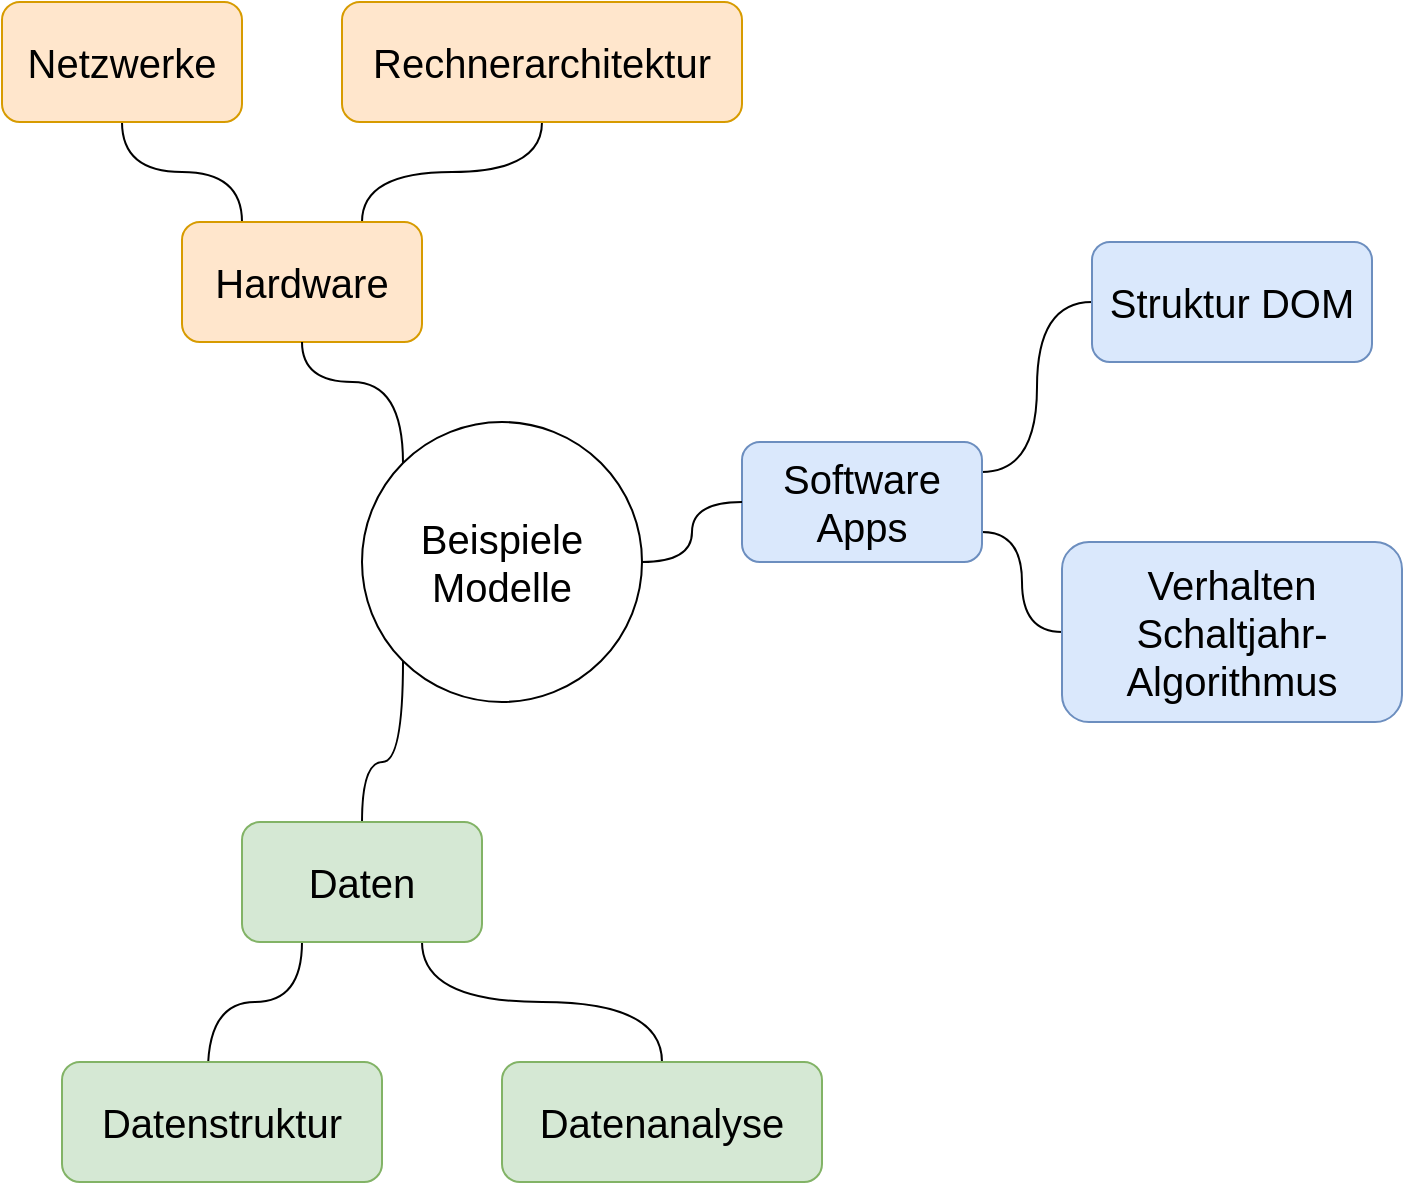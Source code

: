 <mxfile version="12.9.10" type="device"><diagram id="tKBGFOfkfeniDI-yPkvg" name="Seite-1"><mxGraphModel dx="990" dy="865" grid="1" gridSize="10" guides="1" tooltips="1" connect="1" arrows="1" fold="1" page="1" pageScale="1" pageWidth="827" pageHeight="1169" math="0" shadow="0"><root><mxCell id="0"/><mxCell id="1" parent="0"/><mxCell id="b85QADvgmqgcMNIuRukt-23" style="edgeStyle=orthogonalEdgeStyle;curved=1;orthogonalLoop=1;jettySize=auto;html=1;exitX=0.25;exitY=0;exitDx=0;exitDy=0;entryX=0.5;entryY=1;entryDx=0;entryDy=0;endArrow=none;endFill=0;fontSize=20;" edge="1" parent="1" source="b85QADvgmqgcMNIuRukt-6" target="b85QADvgmqgcMNIuRukt-22"><mxGeometry relative="1" as="geometry"/></mxCell><mxCell id="b85QADvgmqgcMNIuRukt-24" style="edgeStyle=orthogonalEdgeStyle;curved=1;orthogonalLoop=1;jettySize=auto;html=1;exitX=0.75;exitY=0;exitDx=0;exitDy=0;entryX=0.5;entryY=1;entryDx=0;entryDy=0;endArrow=none;endFill=0;fontSize=20;" edge="1" parent="1" source="b85QADvgmqgcMNIuRukt-6" target="b85QADvgmqgcMNIuRukt-21"><mxGeometry relative="1" as="geometry"/></mxCell><mxCell id="b85QADvgmqgcMNIuRukt-6" value="Hardware" style="rounded=1;whiteSpace=wrap;html=1;fontSize=20;fillColor=#ffe6cc;strokeColor=#d79b00;" vertex="1" parent="1"><mxGeometry x="230" y="260" width="120" height="60" as="geometry"/></mxCell><mxCell id="b85QADvgmqgcMNIuRukt-25" style="edgeStyle=orthogonalEdgeStyle;curved=1;orthogonalLoop=1;jettySize=auto;html=1;exitX=1;exitY=0.25;exitDx=0;exitDy=0;entryX=0;entryY=0.5;entryDx=0;entryDy=0;endArrow=none;endFill=0;fontSize=20;" edge="1" parent="1" source="b85QADvgmqgcMNIuRukt-7" target="b85QADvgmqgcMNIuRukt-19"><mxGeometry relative="1" as="geometry"/></mxCell><mxCell id="b85QADvgmqgcMNIuRukt-26" style="edgeStyle=orthogonalEdgeStyle;curved=1;orthogonalLoop=1;jettySize=auto;html=1;exitX=1;exitY=0.75;exitDx=0;exitDy=0;endArrow=none;endFill=0;fontSize=20;" edge="1" parent="1" source="b85QADvgmqgcMNIuRukt-7" target="b85QADvgmqgcMNIuRukt-20"><mxGeometry relative="1" as="geometry"/></mxCell><mxCell id="b85QADvgmqgcMNIuRukt-7" value="Software Apps" style="rounded=1;whiteSpace=wrap;html=1;fontSize=20;fillColor=#dae8fc;strokeColor=#6c8ebf;" vertex="1" parent="1"><mxGeometry x="510" y="370" width="120" height="60" as="geometry"/></mxCell><mxCell id="b85QADvgmqgcMNIuRukt-12" style="edgeStyle=orthogonalEdgeStyle;orthogonalLoop=1;jettySize=auto;html=1;exitX=0.5;exitY=0;exitDx=0;exitDy=0;entryX=0;entryY=1;entryDx=0;entryDy=0;fontSize=20;curved=1;endArrow=none;endFill=0;" edge="1" parent="1" source="b85QADvgmqgcMNIuRukt-9" target="b85QADvgmqgcMNIuRukt-11"><mxGeometry relative="1" as="geometry"/></mxCell><mxCell id="b85QADvgmqgcMNIuRukt-17" style="edgeStyle=orthogonalEdgeStyle;curved=1;orthogonalLoop=1;jettySize=auto;html=1;exitX=0.25;exitY=1;exitDx=0;exitDy=0;entryX=0.456;entryY=0.083;entryDx=0;entryDy=0;entryPerimeter=0;endArrow=none;endFill=0;fontSize=20;" edge="1" parent="1" source="b85QADvgmqgcMNIuRukt-9" target="b85QADvgmqgcMNIuRukt-15"><mxGeometry relative="1" as="geometry"/></mxCell><mxCell id="b85QADvgmqgcMNIuRukt-18" style="edgeStyle=orthogonalEdgeStyle;curved=1;orthogonalLoop=1;jettySize=auto;html=1;exitX=0.75;exitY=1;exitDx=0;exitDy=0;endArrow=none;endFill=0;fontSize=20;" edge="1" parent="1" source="b85QADvgmqgcMNIuRukt-9" target="b85QADvgmqgcMNIuRukt-16"><mxGeometry relative="1" as="geometry"/></mxCell><mxCell id="b85QADvgmqgcMNIuRukt-9" value="Daten" style="rounded=1;whiteSpace=wrap;html=1;fontSize=20;fillColor=#d5e8d4;strokeColor=#82b366;" vertex="1" parent="1"><mxGeometry x="260" y="560" width="120" height="60" as="geometry"/></mxCell><mxCell id="b85QADvgmqgcMNIuRukt-13" style="edgeStyle=orthogonalEdgeStyle;curved=1;orthogonalLoop=1;jettySize=auto;html=1;exitX=0;exitY=0;exitDx=0;exitDy=0;entryX=0.5;entryY=1;entryDx=0;entryDy=0;endArrow=none;endFill=0;fontSize=20;" edge="1" parent="1" source="b85QADvgmqgcMNIuRukt-11" target="b85QADvgmqgcMNIuRukt-6"><mxGeometry relative="1" as="geometry"/></mxCell><mxCell id="b85QADvgmqgcMNIuRukt-14" style="edgeStyle=orthogonalEdgeStyle;curved=1;orthogonalLoop=1;jettySize=auto;html=1;exitX=1;exitY=0.5;exitDx=0;exitDy=0;entryX=0;entryY=0.5;entryDx=0;entryDy=0;endArrow=none;endFill=0;fontSize=20;" edge="1" parent="1" source="b85QADvgmqgcMNIuRukt-11" target="b85QADvgmqgcMNIuRukt-7"><mxGeometry relative="1" as="geometry"/></mxCell><mxCell id="b85QADvgmqgcMNIuRukt-11" value="Beispiele Modelle" style="ellipse;whiteSpace=wrap;html=1;aspect=fixed;fontSize=20;" vertex="1" parent="1"><mxGeometry x="320" y="360" width="140" height="140" as="geometry"/></mxCell><mxCell id="b85QADvgmqgcMNIuRukt-15" value="Datenstruktur" style="rounded=1;whiteSpace=wrap;html=1;fontSize=20;fillColor=#d5e8d4;strokeColor=#82b366;" vertex="1" parent="1"><mxGeometry x="170" y="680" width="160" height="60" as="geometry"/></mxCell><mxCell id="b85QADvgmqgcMNIuRukt-16" value="Datenanalyse" style="rounded=1;whiteSpace=wrap;html=1;fontSize=20;fillColor=#d5e8d4;strokeColor=#82b366;" vertex="1" parent="1"><mxGeometry x="390" y="680" width="160" height="60" as="geometry"/></mxCell><mxCell id="b85QADvgmqgcMNIuRukt-19" value="Struktur DOM" style="rounded=1;whiteSpace=wrap;html=1;fontSize=20;fillColor=#dae8fc;strokeColor=#6c8ebf;" vertex="1" parent="1"><mxGeometry x="685" y="270" width="140" height="60" as="geometry"/></mxCell><mxCell id="b85QADvgmqgcMNIuRukt-20" value="Verhalten&lt;br&gt;Schaltjahr-Algorithmus" style="rounded=1;whiteSpace=wrap;html=1;fontSize=20;fillColor=#dae8fc;strokeColor=#6c8ebf;" vertex="1" parent="1"><mxGeometry x="670" y="420" width="170" height="90" as="geometry"/></mxCell><mxCell id="b85QADvgmqgcMNIuRukt-21" value="Rechnerarchitektur" style="rounded=1;whiteSpace=wrap;html=1;fontSize=20;fillColor=#ffe6cc;strokeColor=#d79b00;" vertex="1" parent="1"><mxGeometry x="310" y="150" width="200" height="60" as="geometry"/></mxCell><mxCell id="b85QADvgmqgcMNIuRukt-22" value="Netzwerke" style="rounded=1;whiteSpace=wrap;html=1;fontSize=20;fillColor=#ffe6cc;strokeColor=#d79b00;" vertex="1" parent="1"><mxGeometry x="140" y="150" width="120" height="60" as="geometry"/></mxCell></root></mxGraphModel></diagram></mxfile>